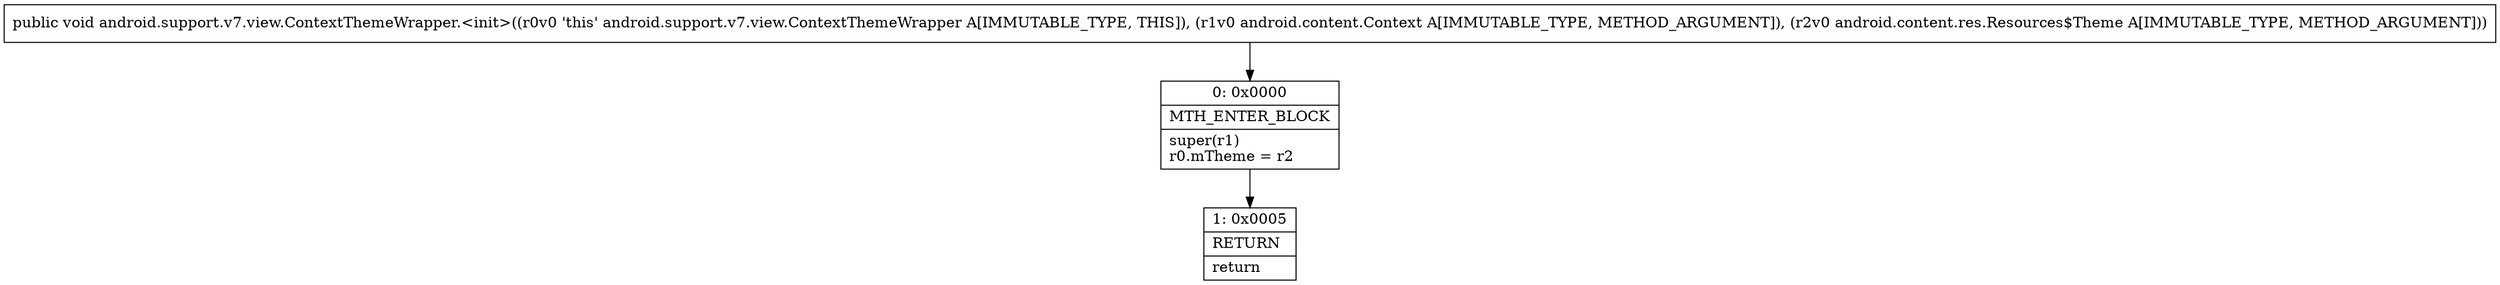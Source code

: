 digraph "CFG forandroid.support.v7.view.ContextThemeWrapper.\<init\>(Landroid\/content\/Context;Landroid\/content\/res\/Resources$Theme;)V" {
Node_0 [shape=record,label="{0\:\ 0x0000|MTH_ENTER_BLOCK\l|super(r1)\lr0.mTheme = r2\l}"];
Node_1 [shape=record,label="{1\:\ 0x0005|RETURN\l|return\l}"];
MethodNode[shape=record,label="{public void android.support.v7.view.ContextThemeWrapper.\<init\>((r0v0 'this' android.support.v7.view.ContextThemeWrapper A[IMMUTABLE_TYPE, THIS]), (r1v0 android.content.Context A[IMMUTABLE_TYPE, METHOD_ARGUMENT]), (r2v0 android.content.res.Resources$Theme A[IMMUTABLE_TYPE, METHOD_ARGUMENT])) }"];
MethodNode -> Node_0;
Node_0 -> Node_1;
}

